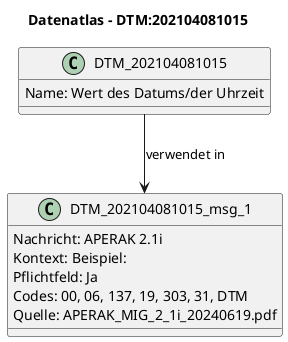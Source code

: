 @startuml
title Datenatlas – DTM:202104081015
class DTM_202104081015 {
  Name: Wert des Datums/der Uhrzeit
}
class DTM_202104081015_msg_1 {
  Nachricht: APERAK 2.1i
  Kontext: Beispiel:
  Pflichtfeld: Ja
  Codes: 00, 06, 137, 19, 303, 31, DTM
  Quelle: APERAK_MIG_2_1i_20240619.pdf
}
DTM_202104081015 --> DTM_202104081015_msg_1 : verwendet in
@enduml